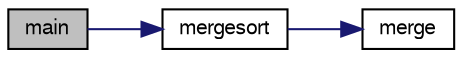 digraph G
{
  edge [fontname="FreeSans",fontsize="10",labelfontname="FreeSans",labelfontsize="10"];
  node [fontname="FreeSans",fontsize="10",shape=record];
  rankdir=LR;
  Node1 [label="main",height=0.2,width=0.4,color="black", fillcolor="grey75", style="filled" fontcolor="black"];
  Node1 -> Node2 [color="midnightblue",fontsize="10",style="solid"];
  Node2 [label="mergesort",height=0.2,width=0.4,color="black", fillcolor="white", style="filled",URL="$_f_o_r_u_m_2main_8cpp.html#a0ac724c85d097fce7cccc8954dac7400"];
  Node2 -> Node3 [color="midnightblue",fontsize="10",style="solid"];
  Node3 [label="merge",height=0.2,width=0.4,color="black", fillcolor="white", style="filled",URL="$_f_o_r_u_m_2main_8cpp.html#a22dd5c604dfcb67bc46bfd4bbb97d2f0"];
}
